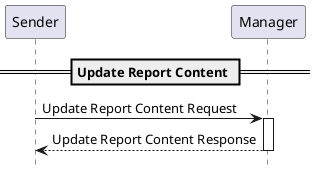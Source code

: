 @startuml

hide footbox

participant "Sender" as Sender
participant "Manager" as Manager

== Update Report Content ==

Sender->Manager: Update Report Content Request
activate Manager
Manager-->Sender: Update Report Content Response
deactivate Manager

@enduml